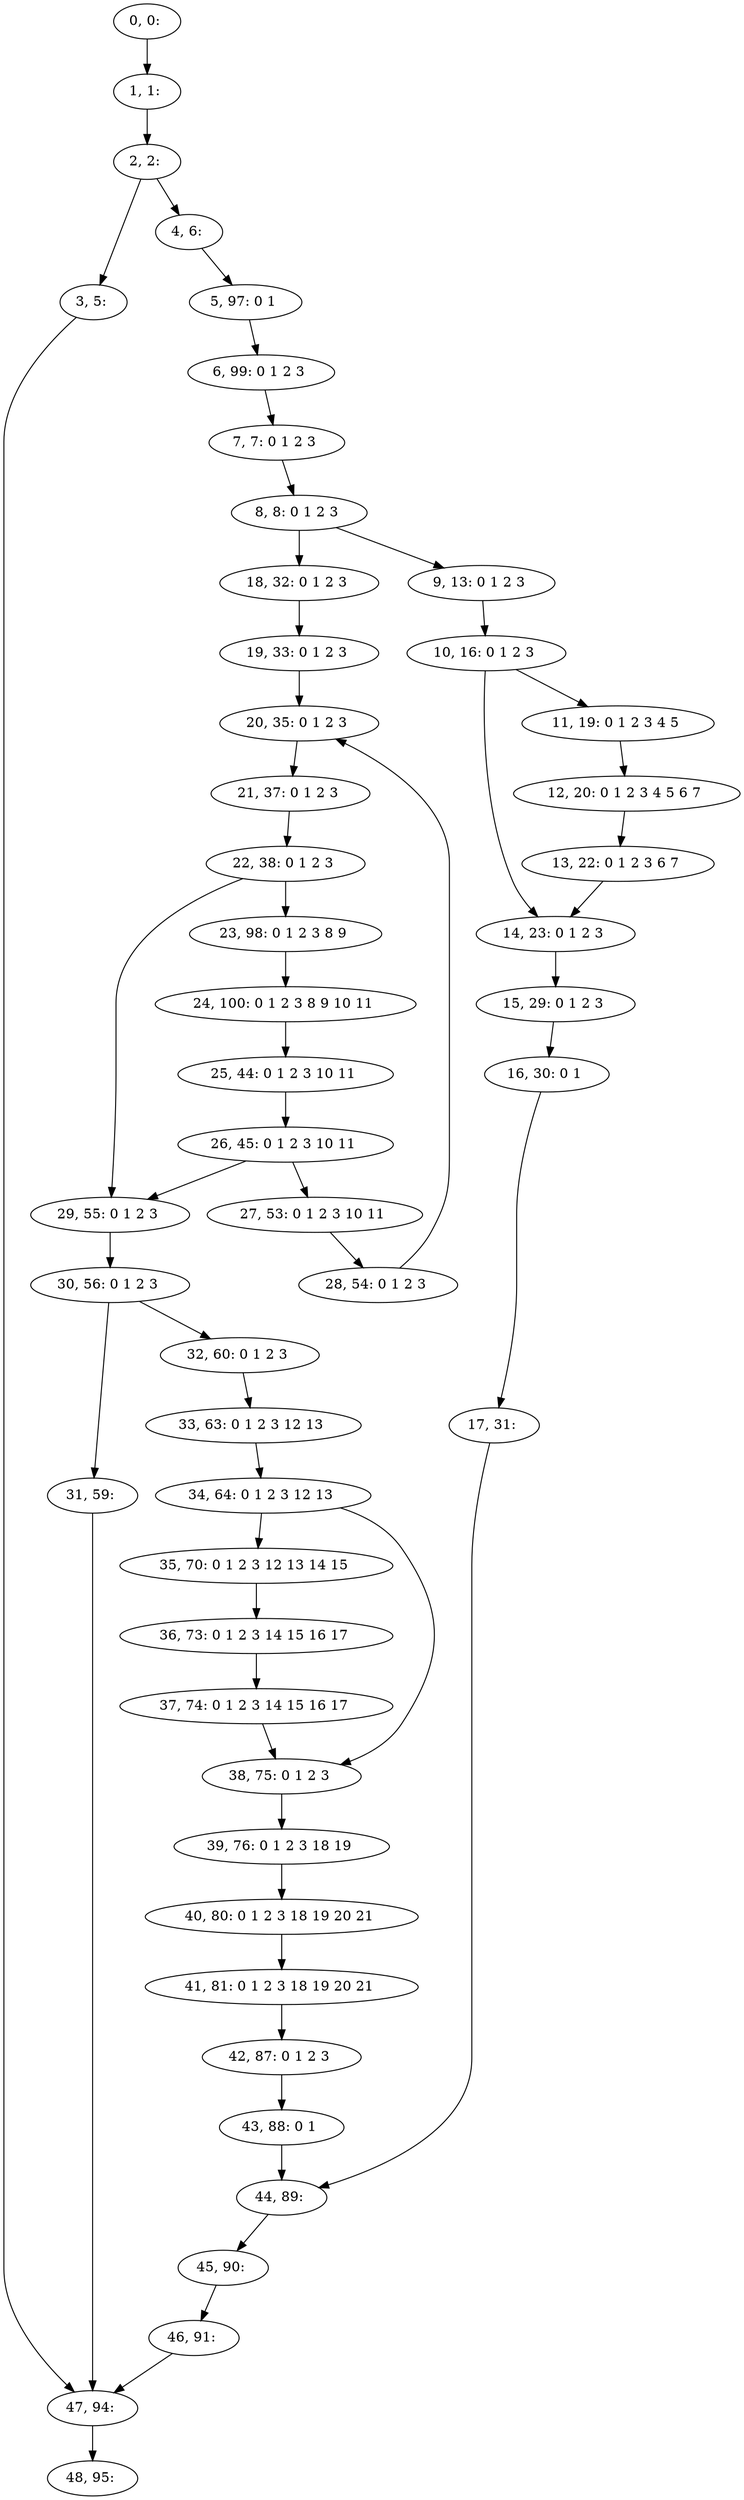 digraph G {
0[label="0, 0: "];
1[label="1, 1: "];
2[label="2, 2: "];
3[label="3, 5: "];
4[label="4, 6: "];
5[label="5, 97: 0 1 "];
6[label="6, 99: 0 1 2 3 "];
7[label="7, 7: 0 1 2 3 "];
8[label="8, 8: 0 1 2 3 "];
9[label="9, 13: 0 1 2 3 "];
10[label="10, 16: 0 1 2 3 "];
11[label="11, 19: 0 1 2 3 4 5 "];
12[label="12, 20: 0 1 2 3 4 5 6 7 "];
13[label="13, 22: 0 1 2 3 6 7 "];
14[label="14, 23: 0 1 2 3 "];
15[label="15, 29: 0 1 2 3 "];
16[label="16, 30: 0 1 "];
17[label="17, 31: "];
18[label="18, 32: 0 1 2 3 "];
19[label="19, 33: 0 1 2 3 "];
20[label="20, 35: 0 1 2 3 "];
21[label="21, 37: 0 1 2 3 "];
22[label="22, 38: 0 1 2 3 "];
23[label="23, 98: 0 1 2 3 8 9 "];
24[label="24, 100: 0 1 2 3 8 9 10 11 "];
25[label="25, 44: 0 1 2 3 10 11 "];
26[label="26, 45: 0 1 2 3 10 11 "];
27[label="27, 53: 0 1 2 3 10 11 "];
28[label="28, 54: 0 1 2 3 "];
29[label="29, 55: 0 1 2 3 "];
30[label="30, 56: 0 1 2 3 "];
31[label="31, 59: "];
32[label="32, 60: 0 1 2 3 "];
33[label="33, 63: 0 1 2 3 12 13 "];
34[label="34, 64: 0 1 2 3 12 13 "];
35[label="35, 70: 0 1 2 3 12 13 14 15 "];
36[label="36, 73: 0 1 2 3 14 15 16 17 "];
37[label="37, 74: 0 1 2 3 14 15 16 17 "];
38[label="38, 75: 0 1 2 3 "];
39[label="39, 76: 0 1 2 3 18 19 "];
40[label="40, 80: 0 1 2 3 18 19 20 21 "];
41[label="41, 81: 0 1 2 3 18 19 20 21 "];
42[label="42, 87: 0 1 2 3 "];
43[label="43, 88: 0 1 "];
44[label="44, 89: "];
45[label="45, 90: "];
46[label="46, 91: "];
47[label="47, 94: "];
48[label="48, 95: "];
0->1 ;
1->2 ;
2->3 ;
2->4 ;
3->47 ;
4->5 ;
5->6 ;
6->7 ;
7->8 ;
8->9 ;
8->18 ;
9->10 ;
10->11 ;
10->14 ;
11->12 ;
12->13 ;
13->14 ;
14->15 ;
15->16 ;
16->17 ;
17->44 ;
18->19 ;
19->20 ;
20->21 ;
21->22 ;
22->23 ;
22->29 ;
23->24 ;
24->25 ;
25->26 ;
26->27 ;
26->29 ;
27->28 ;
28->20 ;
29->30 ;
30->31 ;
30->32 ;
31->47 ;
32->33 ;
33->34 ;
34->35 ;
34->38 ;
35->36 ;
36->37 ;
37->38 ;
38->39 ;
39->40 ;
40->41 ;
41->42 ;
42->43 ;
43->44 ;
44->45 ;
45->46 ;
46->47 ;
47->48 ;
}
